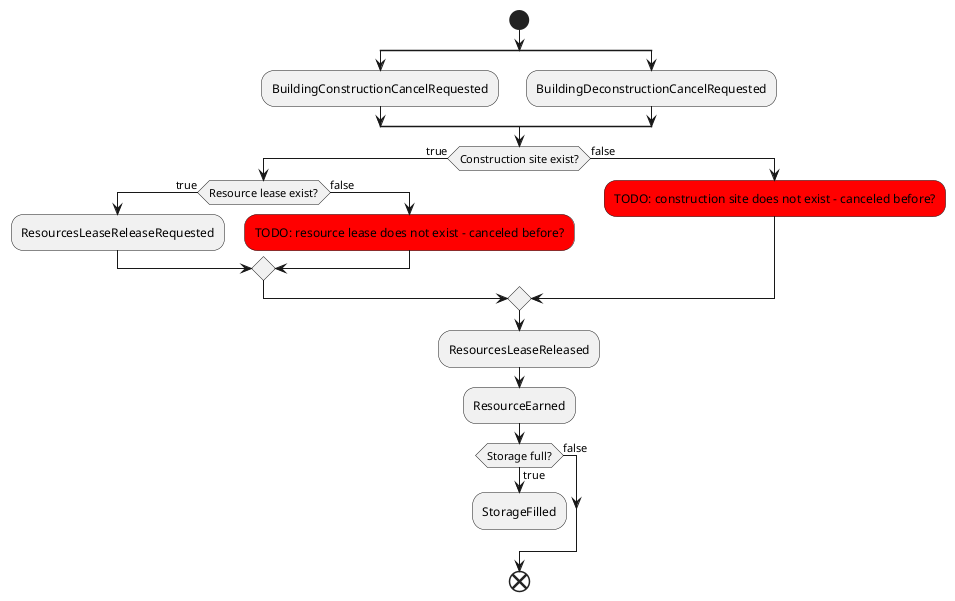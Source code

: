 @startuml

start

split
:BuildingConstructionCancelRequested;
split again
:BuildingDeconstructionCancelRequested;
end split

if (Construction site exist?) then (true)
    if (Resource lease exist?) then (true)
        :ResourcesLeaseReleaseRequested;
    else (false)
        #red:TODO: resource lease does not exist - canceled before?;
    endif
else (false)
    #red:TODO: construction site does not exist - canceled before?;
endif

:ResourcesLeaseReleased;
:ResourceEarned;

if (Storage full?) then (true)
    :StorageFilled;
else (false)
endif
detach

end

@enduml